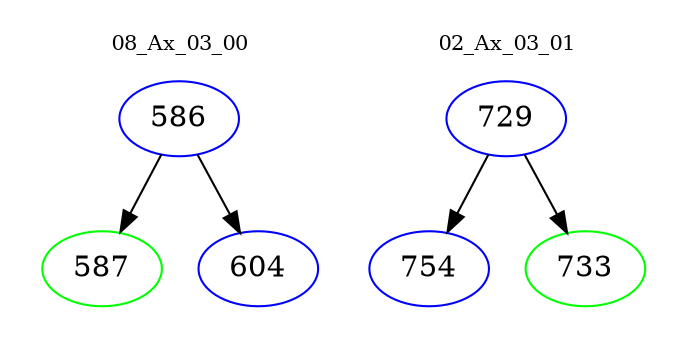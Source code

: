 digraph{
subgraph cluster_0 {
color = white
label = "08_Ax_03_00";
fontsize=10;
T0_586 [label="586", color="blue"]
T0_586 -> T0_587 [color="black"]
T0_587 [label="587", color="green"]
T0_586 -> T0_604 [color="black"]
T0_604 [label="604", color="blue"]
}
subgraph cluster_1 {
color = white
label = "02_Ax_03_01";
fontsize=10;
T1_729 [label="729", color="blue"]
T1_729 -> T1_754 [color="black"]
T1_754 [label="754", color="blue"]
T1_729 -> T1_733 [color="black"]
T1_733 [label="733", color="green"]
}
}
